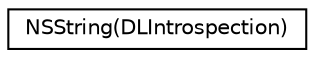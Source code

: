 digraph "类继承关系图"
{
  edge [fontname="Helvetica",fontsize="10",labelfontname="Helvetica",labelfontsize="10"];
  node [fontname="Helvetica",fontsize="10",shape=record];
  rankdir="LR";
  Node0 [label="NSString(DLIntrospection)",height=0.2,width=0.4,color="black", fillcolor="white", style="filled",URL="$category_n_s_string_07_d_l_introspection_08.html"];
}
